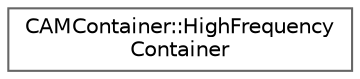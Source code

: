 digraph "类继承关系图"
{
 // INTERACTIVE_SVG=YES
 // LATEX_PDF_SIZE
  bgcolor="transparent";
  edge [fontname=Helvetica,fontsize=10,labelfontname=Helvetica,labelfontsize=10];
  node [fontname=Helvetica,fontsize=10,shape=box,height=0.2,width=0.4];
  rankdir="LR";
  Node0 [id="Node000000",label="CAMContainer::HighFrequency\lContainer",height=0.2,width=0.4,color="grey40", fillcolor="white", style="filled",URL="$dc/d2b/structCAMContainer_1_1HighFrequencyContainer.html",tooltip=" "];
}
